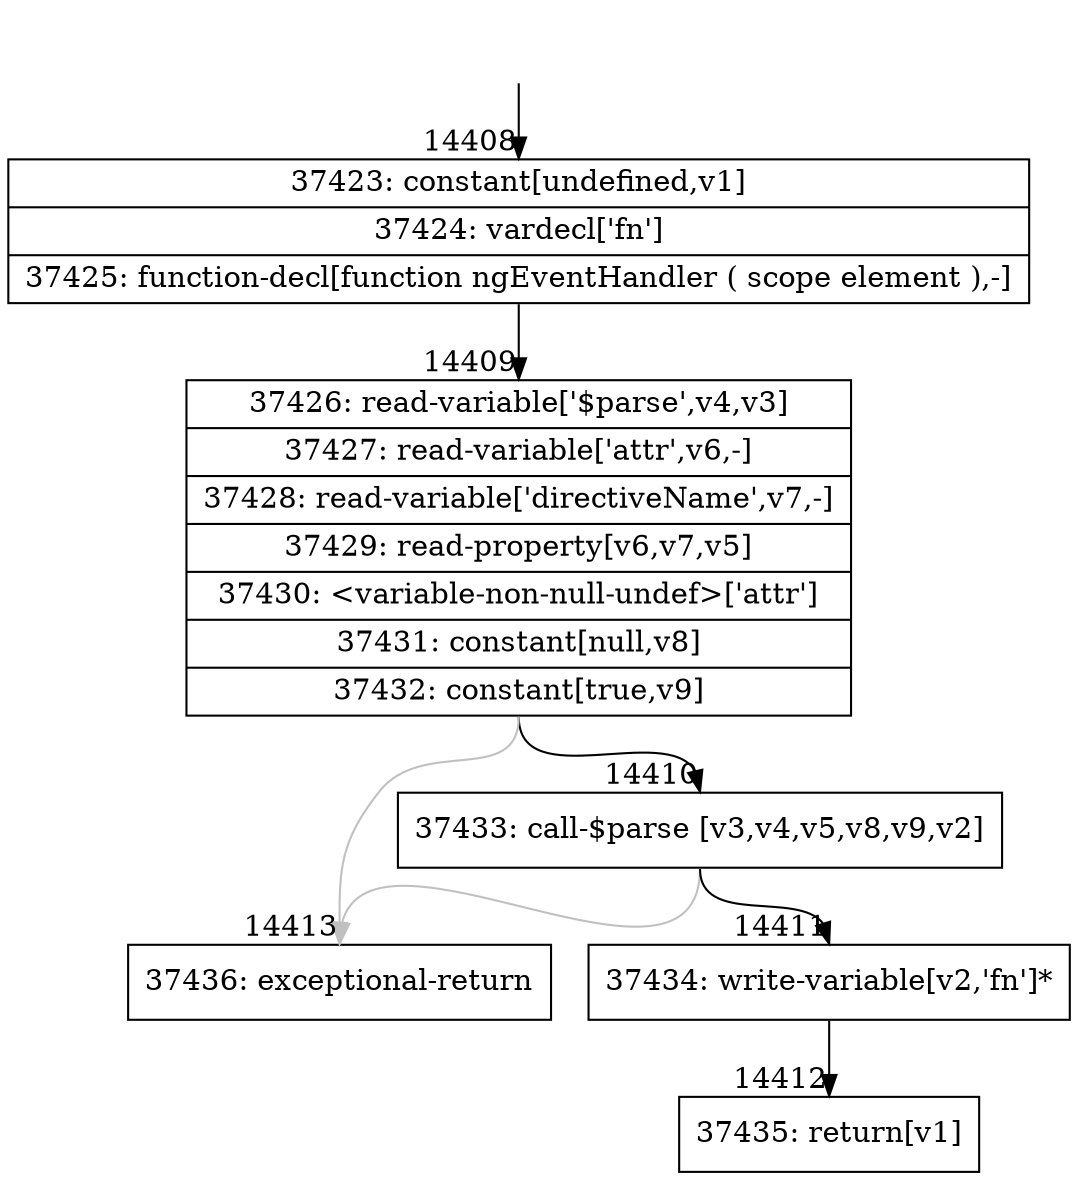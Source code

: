 digraph {
rankdir="TD"
BB_entry1141[shape=none,label=""];
BB_entry1141 -> BB14408 [tailport=s, headport=n, headlabel="    14408"]
BB14408 [shape=record label="{37423: constant[undefined,v1]|37424: vardecl['fn']|37425: function-decl[function ngEventHandler ( scope element ),-]}" ] 
BB14408 -> BB14409 [tailport=s, headport=n, headlabel="      14409"]
BB14409 [shape=record label="{37426: read-variable['$parse',v4,v3]|37427: read-variable['attr',v6,-]|37428: read-variable['directiveName',v7,-]|37429: read-property[v6,v7,v5]|37430: \<variable-non-null-undef\>['attr']|37431: constant[null,v8]|37432: constant[true,v9]}" ] 
BB14409 -> BB14410 [tailport=s, headport=n, headlabel="      14410"]
BB14409 -> BB14413 [tailport=s, headport=n, color=gray, headlabel="      14413"]
BB14410 [shape=record label="{37433: call-$parse [v3,v4,v5,v8,v9,v2]}" ] 
BB14410 -> BB14411 [tailport=s, headport=n, headlabel="      14411"]
BB14410 -> BB14413 [tailport=s, headport=n, color=gray]
BB14411 [shape=record label="{37434: write-variable[v2,'fn']*}" ] 
BB14411 -> BB14412 [tailport=s, headport=n, headlabel="      14412"]
BB14412 [shape=record label="{37435: return[v1]}" ] 
BB14413 [shape=record label="{37436: exceptional-return}" ] 
//#$~ 23305
}
